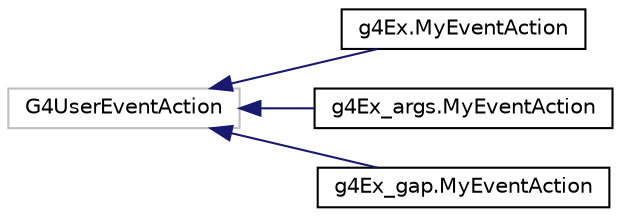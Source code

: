digraph "Graphical Class Hierarchy"
{
 // LATEX_PDF_SIZE
  edge [fontname="Helvetica",fontsize="10",labelfontname="Helvetica",labelfontsize="10"];
  node [fontname="Helvetica",fontsize="10",shape=record];
  rankdir="LR";
  Node181 [label="G4UserEventAction",height=0.2,width=0.4,color="grey75", fillcolor="white", style="filled",tooltip=" "];
  Node181 -> Node0 [dir="back",color="midnightblue",fontsize="10",style="solid",fontname="Helvetica"];
  Node0 [label="g4Ex.MyEventAction",height=0.2,width=0.4,color="black", fillcolor="white", style="filled",URL="$classg4Ex_1_1MyEventAction.html",tooltip=" "];
  Node181 -> Node183 [dir="back",color="midnightblue",fontsize="10",style="solid",fontname="Helvetica"];
  Node183 [label="g4Ex_args.MyEventAction",height=0.2,width=0.4,color="black", fillcolor="white", style="filled",URL="$classg4Ex__args_1_1MyEventAction.html",tooltip=" "];
  Node181 -> Node184 [dir="back",color="midnightblue",fontsize="10",style="solid",fontname="Helvetica"];
  Node184 [label="g4Ex_gap.MyEventAction",height=0.2,width=0.4,color="black", fillcolor="white", style="filled",URL="$classg4Ex__gap_1_1MyEventAction.html",tooltip=" "];
}
